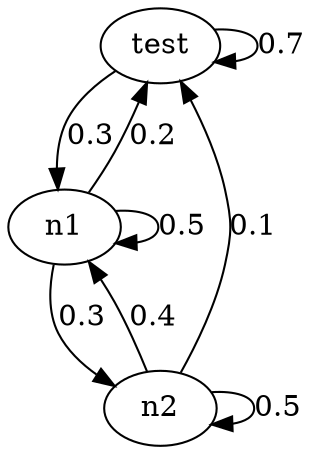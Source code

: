 digraph "g" {
	graph [
		fontsize = "14"
		fontname = "Times-Roman"
		fontcolor = "black"
		color = "black"
	]
	node [
		fontsize = "14"
		fontname = "Times-Roman"
		fontcolor = "black"
		shape = "ellipse"
		color = "black"
		style = "solid"
	]
	edge [
		fontsize = "14"
		fontname = "Times-Roman"
		fontcolor = "black"
		color = "black"
		style = "solid"
	]
	"n0" [
		fontsize = "14"
		fontname = "Times-Roman"
		fontcolor = "black"
		label = "test"
		shape = "ellipse"
		color = "black"
		style = "solid"
	]
	"n1" [
		fontsize = "14"
		fontname = "Times-Roman"
		fontcolor = "black"
		label = "\N"
		shape = "ellipse"
		color = "black"
		style = "solid"
	]
	"n2" [
		fontsize = "14"
		fontname = "Times-Roman"
		fontcolor = "black"
		label = "\N"
		shape = "ellipse"
		color = "black"
		style = "solid"
	]
	"n0" -> "n0" [
		fontsize = "14"
		fontname = "Times-Roman"
		fontcolor = "black"
		label = "0.7"
		color = "black"
		style = "solid"
	]
	"n1" -> "n1" [
		fontsize = "14"
		fontname = "Times-Roman"
		fontcolor = "black"
		label = "0.5"
		color = "black"
		style = "solid"
	]
	"n2" -> "n2" [
		fontsize = "14"
		fontname = "Times-Roman"
		fontcolor = "black"
		label = "0.5"
		color = "black"
		style = "solid"
	]
	"n2" -> "n0" [
		fontsize = "14"
		fontname = "Times-Roman"
		fontcolor = "black"
		label = "0.1"
		color = "black"
		style = "solid"
	]
	"n0" -> "n1" [
		fontsize = "14"
		fontname = "Times-Roman"
		fontcolor = "black"
		label = "0.3"
		color = "black"
		style = "solid"
	]
	"n1" -> "n0" [
		fontsize = "14"
		fontname = "Times-Roman"
		fontcolor = "black"
		label = "0.2"
		color = "black"
		style = "solid"
	]
	"n2" -> "n1" [
		fontsize = "14"
		fontname = "Times-Roman"
		fontcolor = "black"
		label = "0.4"
		color = "black"
		style = "solid"
	]
	"n1" -> "n2" [
		fontsize = "14"
		fontname = "Times-Roman"
		fontcolor = "black"
		label = "0.3"
		color = "black"
		style = "solid"
	]
}
